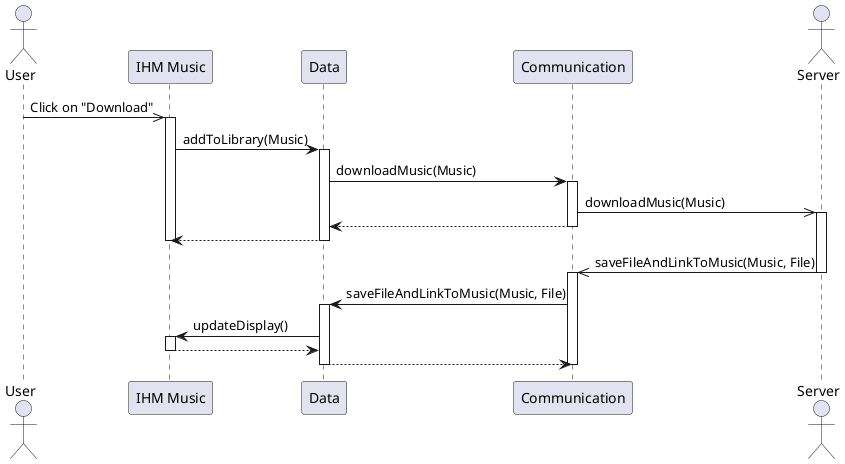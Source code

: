 @startuml Download Music (client side)
actor User
participant "IHM Music" as IHM
participant Data
participant Communication
actor Server

User ->> IHM : Click on "Download"
activate IHM

IHM -> Data : addToLibrary(Music)
activate Data

Data -> Communication : downloadMusic(Music)
activate Communication
Communication ->> Server : downloadMusic(Music)
activate Server
Communication --> Data
deactivate Communication

Data --> IHM
deactivate Data
deactivate IHM

Server ->> Communication : saveFileAndLinkToMusic(Music, File)
deactivate Server
activate Communication
Communication -> Data : saveFileAndLinkToMusic(Music, File)
activate Data

Data -> IHM : updateDisplay()
activate IHM
IHM --> Data
deactivate IHM

Data --> Communication
deactivate Data
deactivate Communication

@enduml